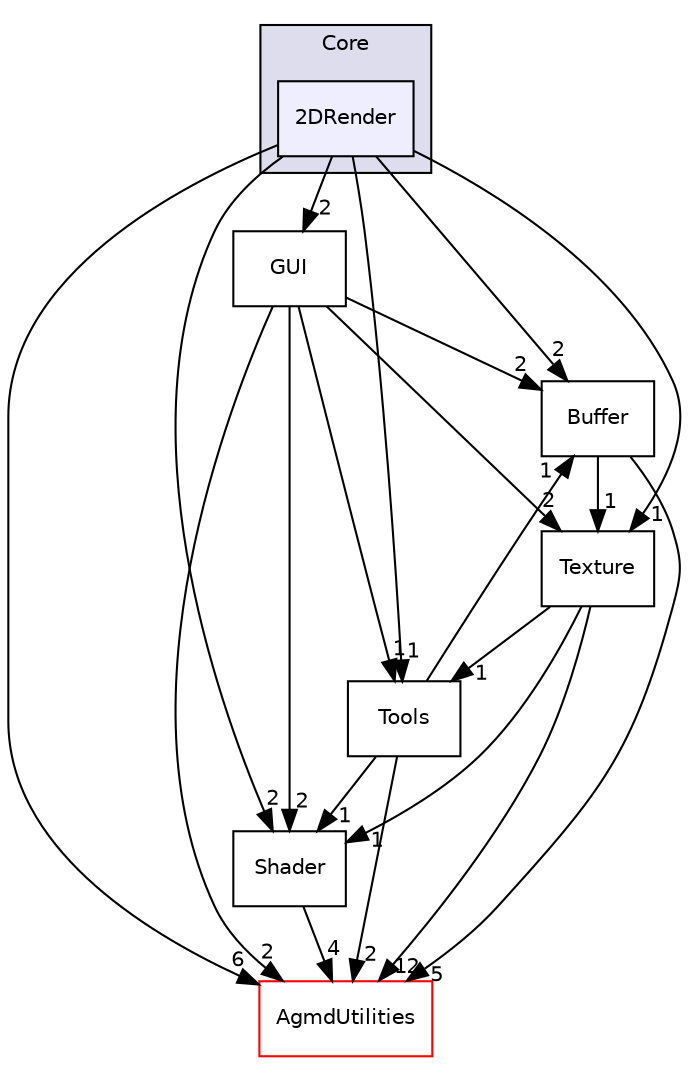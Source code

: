 digraph "src/Agmd3D/Core/2DRender" {
  compound=true
  node [ fontsize="10", fontname="Helvetica"];
  edge [ labelfontsize="10", labelfontname="Helvetica"];
  subgraph clusterdir_b3e9ade9c04b4b48621f7755b7dfe0ba {
    graph [ bgcolor="#ddddee", pencolor="black", label="Core" fontname="Helvetica", fontsize="10", URL="dir_b3e9ade9c04b4b48621f7755b7dfe0ba.html"]
  dir_956aa1a2193feeeb62e3ba4b55ec62c9 [shape=box, label="2DRender", style="filled", fillcolor="#eeeeff", pencolor="black", URL="dir_956aa1a2193feeeb62e3ba4b55ec62c9.html"];
  }
  dir_80ecb26c22e3b4686954a80c7d4a6114 [shape=box label="Shader" URL="dir_80ecb26c22e3b4686954a80c7d4a6114.html"];
  dir_000cfdc44c01edba0ab339a542678d03 [shape=box label="Buffer" URL="dir_000cfdc44c01edba0ab339a542678d03.html"];
  dir_c11272a1c791afc0e19bc74f6f6797fb [shape=box label="AgmdUtilities" fillcolor="white" style="filled" color="red" URL="dir_c11272a1c791afc0e19bc74f6f6797fb.html"];
  dir_e00dc8e2351d013c5de3f17fbea334c5 [shape=box label="GUI" URL="dir_e00dc8e2351d013c5de3f17fbea334c5.html"];
  dir_7a753a22e7bf4916eb9b8abecd6ffc90 [shape=box label="Tools" URL="dir_7a753a22e7bf4916eb9b8abecd6ffc90.html"];
  dir_eb6b5f21eb591a506f00736d10485246 [shape=box label="Texture" URL="dir_eb6b5f21eb591a506f00736d10485246.html"];
  dir_956aa1a2193feeeb62e3ba4b55ec62c9->dir_80ecb26c22e3b4686954a80c7d4a6114 [headlabel="2", labeldistance=1.5 headhref="dir_000006_000016.html"];
  dir_956aa1a2193feeeb62e3ba4b55ec62c9->dir_000cfdc44c01edba0ab339a542678d03 [headlabel="2", labeldistance=1.5 headhref="dir_000006_000008.html"];
  dir_956aa1a2193feeeb62e3ba4b55ec62c9->dir_c11272a1c791afc0e19bc74f6f6797fb [headlabel="6", labeldistance=1.5 headhref="dir_000006_000034.html"];
  dir_956aa1a2193feeeb62e3ba4b55ec62c9->dir_e00dc8e2351d013c5de3f17fbea334c5 [headlabel="2", labeldistance=1.5 headhref="dir_000006_000011.html"];
  dir_956aa1a2193feeeb62e3ba4b55ec62c9->dir_7a753a22e7bf4916eb9b8abecd6ffc90 [headlabel="1", labeldistance=1.5 headhref="dir_000006_000018.html"];
  dir_956aa1a2193feeeb62e3ba4b55ec62c9->dir_eb6b5f21eb591a506f00736d10485246 [headlabel="1", labeldistance=1.5 headhref="dir_000006_000017.html"];
  dir_80ecb26c22e3b4686954a80c7d4a6114->dir_c11272a1c791afc0e19bc74f6f6797fb [headlabel="4", labeldistance=1.5 headhref="dir_000016_000034.html"];
  dir_000cfdc44c01edba0ab339a542678d03->dir_c11272a1c791afc0e19bc74f6f6797fb [headlabel="5", labeldistance=1.5 headhref="dir_000008_000034.html"];
  dir_000cfdc44c01edba0ab339a542678d03->dir_eb6b5f21eb591a506f00736d10485246 [headlabel="1", labeldistance=1.5 headhref="dir_000008_000017.html"];
  dir_e00dc8e2351d013c5de3f17fbea334c5->dir_80ecb26c22e3b4686954a80c7d4a6114 [headlabel="2", labeldistance=1.5 headhref="dir_000011_000016.html"];
  dir_e00dc8e2351d013c5de3f17fbea334c5->dir_000cfdc44c01edba0ab339a542678d03 [headlabel="2", labeldistance=1.5 headhref="dir_000011_000008.html"];
  dir_e00dc8e2351d013c5de3f17fbea334c5->dir_c11272a1c791afc0e19bc74f6f6797fb [headlabel="2", labeldistance=1.5 headhref="dir_000011_000034.html"];
  dir_e00dc8e2351d013c5de3f17fbea334c5->dir_7a753a22e7bf4916eb9b8abecd6ffc90 [headlabel="1", labeldistance=1.5 headhref="dir_000011_000018.html"];
  dir_e00dc8e2351d013c5de3f17fbea334c5->dir_eb6b5f21eb591a506f00736d10485246 [headlabel="2", labeldistance=1.5 headhref="dir_000011_000017.html"];
  dir_7a753a22e7bf4916eb9b8abecd6ffc90->dir_80ecb26c22e3b4686954a80c7d4a6114 [headlabel="1", labeldistance=1.5 headhref="dir_000018_000016.html"];
  dir_7a753a22e7bf4916eb9b8abecd6ffc90->dir_000cfdc44c01edba0ab339a542678d03 [headlabel="1", labeldistance=1.5 headhref="dir_000018_000008.html"];
  dir_7a753a22e7bf4916eb9b8abecd6ffc90->dir_c11272a1c791afc0e19bc74f6f6797fb [headlabel="2", labeldistance=1.5 headhref="dir_000018_000034.html"];
  dir_eb6b5f21eb591a506f00736d10485246->dir_80ecb26c22e3b4686954a80c7d4a6114 [headlabel="1", labeldistance=1.5 headhref="dir_000017_000016.html"];
  dir_eb6b5f21eb591a506f00736d10485246->dir_c11272a1c791afc0e19bc74f6f6797fb [headlabel="12", labeldistance=1.5 headhref="dir_000017_000034.html"];
  dir_eb6b5f21eb591a506f00736d10485246->dir_7a753a22e7bf4916eb9b8abecd6ffc90 [headlabel="1", labeldistance=1.5 headhref="dir_000017_000018.html"];
}
